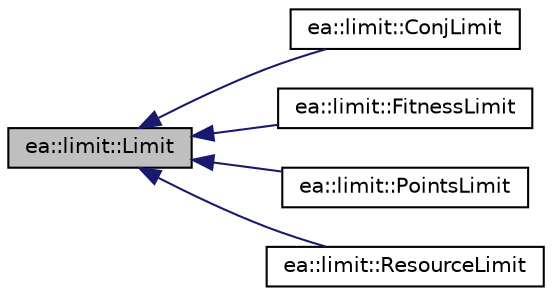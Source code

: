 digraph "ea::limit::Limit"
{
 // LATEX_PDF_SIZE
  edge [fontname="Helvetica",fontsize="10",labelfontname="Helvetica",labelfontsize="10"];
  node [fontname="Helvetica",fontsize="10",shape=record];
  rankdir="LR";
  Node1 [label="ea::limit::Limit",height=0.2,width=0.4,color="black", fillcolor="grey75", style="filled", fontcolor="black",tooltip="This is an interface for all limits that control the execution of an algorithm."];
  Node1 -> Node2 [dir="back",color="midnightblue",fontsize="10",style="solid"];
  Node2 [label="ea::limit::ConjLimit",height=0.2,width=0.4,color="black", fillcolor="white", style="filled",URL="$classea_1_1limit_1_1ConjLimit.html",tooltip="Conjunction of a set of limits."];
  Node1 -> Node3 [dir="back",color="midnightblue",fontsize="10",style="solid"];
  Node3 [label="ea::limit::FitnessLimit",height=0.2,width=0.4,color="black", fillcolor="white", style="filled",URL="$classea_1_1limit_1_1FitnessLimit.html",tooltip="This limit controls execution by comparing best fitness with the specified limit."];
  Node1 -> Node4 [dir="back",color="midnightblue",fontsize="10",style="solid"];
  Node4 [label="ea::limit::PointsLimit",height=0.2,width=0.4,color="black", fillcolor="white", style="filled",URL="$classea_1_1limit_1_1PointsLimit.html",tooltip="This limit controls the execution by limiting the number of total (inaccurate!) points visited."];
  Node1 -> Node5 [dir="back",color="midnightblue",fontsize="10",style="solid"];
  Node5 [label="ea::limit::ResourceLimit",height=0.2,width=0.4,color="black", fillcolor="white", style="filled",URL="$classea_1_1limit_1_1ResourceLimit.html",tooltip="This limit controls the execution by limiting time and memory consumption of an algorithm."];
}
